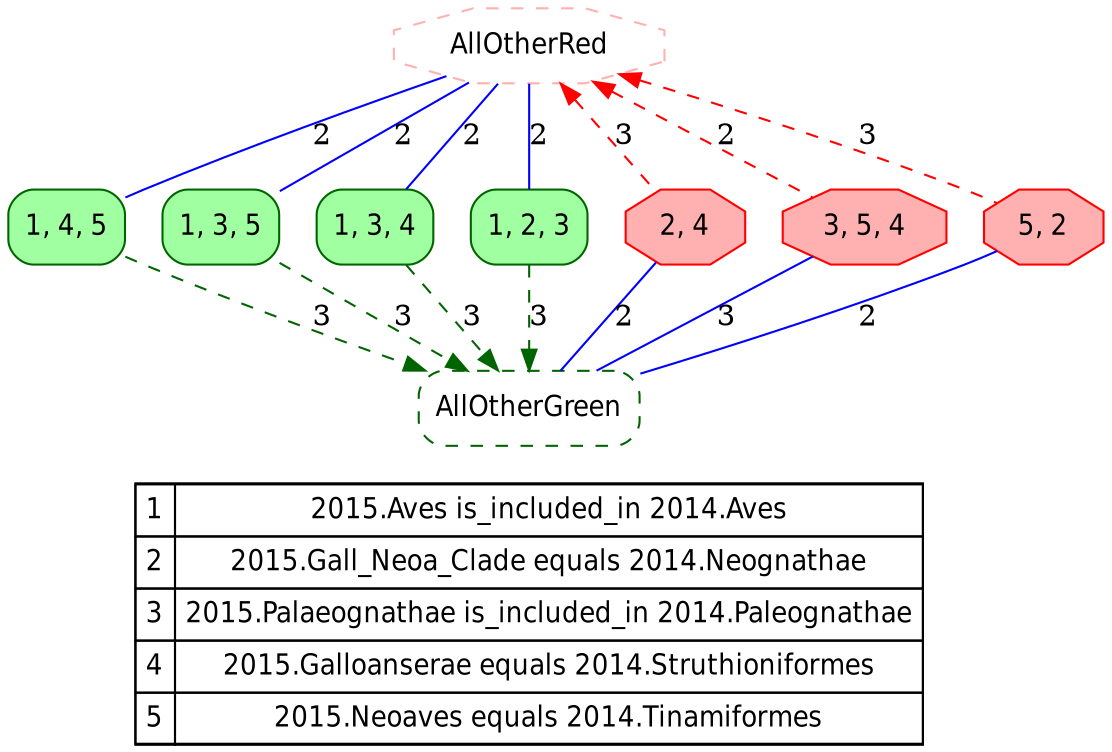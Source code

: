 digraph{
node[fontname="Helvetica-Narrow"]
rankdir=TB
"AllOtherRed" [shape=octagon color="#FFB0B0" style=dashed]
"AllOtherGreen" [shape=box color="#006400" style="rounded,dashed"]
"1, 4, 5" [shape=box color="#006400" fillcolor="#A0FFA0" style="rounded,filled"];
"1, 3, 5" [shape=box color="#006400" fillcolor="#A0FFA0" style="rounded,filled"];
"1, 3, 4" [shape=box color="#006400" fillcolor="#A0FFA0" style="rounded,filled"];
"1, 2, 3" [shape=box color="#006400" fillcolor="#A0FFA0" style="rounded,filled"];
"2, 4" [shape=octagon color="#FF0000" fillcolor="#FFB0B0" style="filled"];
"3, 5, 4" [shape=octagon color="#FF0000" fillcolor="#FFB0B0" style="filled"];
"5, 2" [shape=octagon color="#FF0000" fillcolor="#FFB0B0" style="filled"];
"AllOtherRed" -> "1, 4, 5" [color=blue, arrowhead=none, label=2];
"1, 4, 5" -> "AllOtherGreen" [color="#006400" style=dashed, label=3];
"AllOtherRed" -> "1, 3, 5" [color=blue, arrowhead=none, label=2];
"1, 3, 5" -> "AllOtherGreen" [color="#006400" style=dashed, label=3];
"AllOtherRed" -> "1, 3, 4" [color=blue, arrowhead=none, label=2];
"1, 3, 4" -> "AllOtherGreen" [color="#006400" style=dashed, label=3];
"AllOtherRed" -> "1, 2, 3" [color=blue, arrowhead=none, label=2];
"1, 2, 3" -> "AllOtherGreen" [color="#006400" style=dashed, label=3];
"AllOtherRed" -> "2, 4" [color=red, style=dashed, dir=back, label=3];
"2, 4" -> "AllOtherGreen" [color=blue, arrowhead=none, label=2];
"AllOtherRed" -> "3, 5, 4" [color=red, style=dashed, dir=back, label=2];
"3, 5, 4" -> "AllOtherGreen" [color=blue, arrowhead=none, label=3];
"AllOtherRed" -> "5, 2" [color=red, style=dashed, dir=back, label=3];
"5, 2" -> "AllOtherGreen" [color=blue, arrowhead=none, label=2];
node[shape=box] 
{rank=sink Legend [fillcolor= white margin=0 label=< 
 <TABLE BORDER="0" CELLBORDER="1" CELLSPACING="0" CELLPADDING="4"> 
<TR> 
 <TD>1</TD> 
 <TD>2015.Aves is_included_in 2014.Aves</TD> 
 </TR> 
<TR> 
 <TD>2</TD> 
 <TD>2015.Gall_Neoa_Clade equals 2014.Neognathae</TD> 
 </TR> 
<TR> 
 <TD>3</TD> 
 <TD>2015.Palaeognathae is_included_in 2014.Paleognathae</TD> 
 </TR> 
<TR> 
 <TD>4</TD> 
 <TD>2015.Galloanserae equals 2014.Struthioniformes</TD> 
 </TR> 
<TR> 
 <TD>5</TD> 
 <TD>2015.Neoaves equals 2014.Tinamiformes</TD> 
 </TR> 
</TABLE> 
 >] } 
}